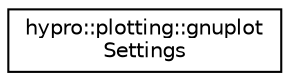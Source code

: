 digraph "Graphical Class Hierarchy"
{
  edge [fontname="Helvetica",fontsize="10",labelfontname="Helvetica",labelfontsize="10"];
  node [fontname="Helvetica",fontsize="10",shape=record];
  rankdir="LR";
  Node1 [label="hypro::plotting::gnuplot\lSettings",height=0.2,width=0.4,color="black", fillcolor="white", style="filled",URL="$structhypro_1_1plotting_1_1gnuplotSettings.html",tooltip="A struct holding a basic set of options for the gnuplot plotting. "];
}
